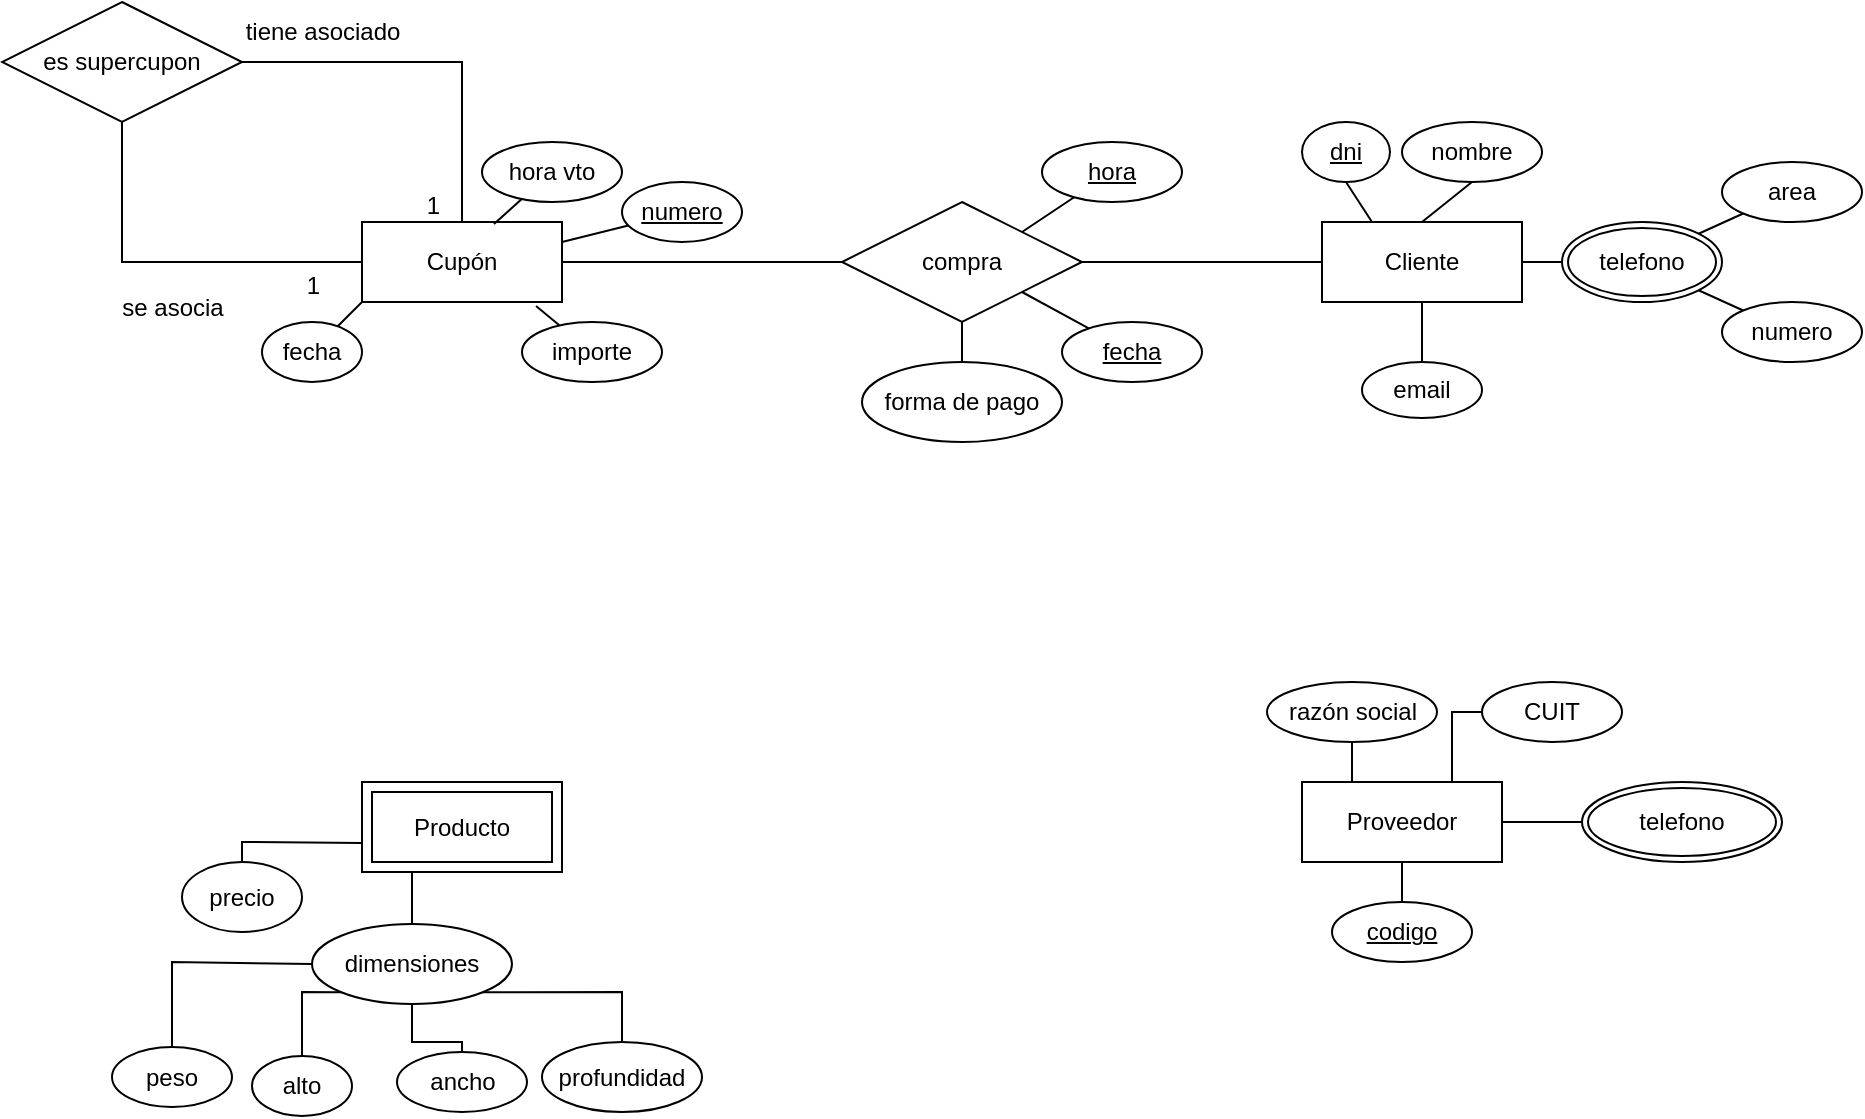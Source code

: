 <mxfile version="24.0.7" type="github">
  <diagram id="R2lEEEUBdFMjLlhIrx00" name="Page-1">
    <mxGraphModel dx="927" dy="437" grid="1" gridSize="10" guides="1" tooltips="1" connect="1" arrows="1" fold="1" page="1" pageScale="1" pageWidth="850" pageHeight="1100" math="0" shadow="0" extFonts="Permanent Marker^https://fonts.googleapis.com/css?family=Permanent+Marker">
      <root>
        <mxCell id="0" />
        <mxCell id="1" parent="0" />
        <mxCell id="x47aLHPAcNhYksjjP72f-1" value="Cupón" style="whiteSpace=wrap;html=1;align=center;" vertex="1" parent="1">
          <mxGeometry x="200" y="160" width="100" height="40" as="geometry" />
        </mxCell>
        <mxCell id="x47aLHPAcNhYksjjP72f-2" value="" style="endArrow=none;html=1;rounded=0;exitX=0.5;exitY=0;exitDx=0;exitDy=0;entryX=1;entryY=0.5;entryDx=0;entryDy=0;" edge="1" parent="1" source="x47aLHPAcNhYksjjP72f-1" target="x47aLHPAcNhYksjjP72f-4">
          <mxGeometry relative="1" as="geometry">
            <mxPoint x="240" y="230" as="sourcePoint" />
            <mxPoint x="210" y="62" as="targetPoint" />
            <Array as="points">
              <mxPoint x="250" y="80" />
            </Array>
          </mxGeometry>
        </mxCell>
        <mxCell id="x47aLHPAcNhYksjjP72f-3" value="1" style="resizable=0;html=1;whiteSpace=wrap;align=right;verticalAlign=bottom;" connectable="0" vertex="1" parent="x47aLHPAcNhYksjjP72f-2">
          <mxGeometry x="1" relative="1" as="geometry">
            <mxPoint x="100" y="80" as="offset" />
          </mxGeometry>
        </mxCell>
        <mxCell id="x47aLHPAcNhYksjjP72f-4" value="es supercupon" style="shape=rhombus;perimeter=rhombusPerimeter;whiteSpace=wrap;html=1;align=center;" vertex="1" parent="1">
          <mxGeometry x="20" y="50" width="120" height="60" as="geometry" />
        </mxCell>
        <mxCell id="x47aLHPAcNhYksjjP72f-7" value="" style="endArrow=none;html=1;rounded=0;exitX=0;exitY=0.5;exitDx=0;exitDy=0;entryX=0.5;entryY=1;entryDx=0;entryDy=0;" edge="1" parent="1" source="x47aLHPAcNhYksjjP72f-1" target="x47aLHPAcNhYksjjP72f-4">
          <mxGeometry relative="1" as="geometry">
            <mxPoint x="180" y="10" as="sourcePoint" />
            <mxPoint x="340" y="10" as="targetPoint" />
            <Array as="points">
              <mxPoint x="80" y="180" />
            </Array>
          </mxGeometry>
        </mxCell>
        <mxCell id="x47aLHPAcNhYksjjP72f-8" value="1" style="resizable=0;html=1;whiteSpace=wrap;align=right;verticalAlign=bottom;" connectable="0" vertex="1" parent="x47aLHPAcNhYksjjP72f-7">
          <mxGeometry x="1" relative="1" as="geometry">
            <mxPoint x="100" y="90" as="offset" />
          </mxGeometry>
        </mxCell>
        <mxCell id="x47aLHPAcNhYksjjP72f-9" value="tiene asociado" style="text;html=1;align=center;verticalAlign=middle;resizable=0;points=[];autosize=1;strokeColor=none;fillColor=none;" vertex="1" parent="1">
          <mxGeometry x="130" y="50" width="100" height="30" as="geometry" />
        </mxCell>
        <mxCell id="x47aLHPAcNhYksjjP72f-10" value="se asocia" style="text;html=1;align=center;verticalAlign=middle;resizable=0;points=[];autosize=1;strokeColor=none;fillColor=none;" vertex="1" parent="1">
          <mxGeometry x="70" y="188" width="70" height="30" as="geometry" />
        </mxCell>
        <mxCell id="x47aLHPAcNhYksjjP72f-11" value="" style="endArrow=none;html=1;rounded=0;exitX=0.66;exitY=0.025;exitDx=0;exitDy=0;exitPerimeter=0;" edge="1" parent="1" source="x47aLHPAcNhYksjjP72f-1" target="x47aLHPAcNhYksjjP72f-12">
          <mxGeometry relative="1" as="geometry">
            <mxPoint x="120" y="130" as="sourcePoint" />
            <mxPoint x="290" y="120" as="targetPoint" />
          </mxGeometry>
        </mxCell>
        <mxCell id="x47aLHPAcNhYksjjP72f-12" value="hora vto" style="ellipse;whiteSpace=wrap;html=1;align=center;" vertex="1" parent="1">
          <mxGeometry x="260" y="120" width="70" height="30" as="geometry" />
        </mxCell>
        <mxCell id="x47aLHPAcNhYksjjP72f-13" value="" style="endArrow=none;html=1;rounded=0;exitX=0.87;exitY=1.05;exitDx=0;exitDy=0;exitPerimeter=0;" edge="1" parent="1" source="x47aLHPAcNhYksjjP72f-1" target="x47aLHPAcNhYksjjP72f-14">
          <mxGeometry relative="1" as="geometry">
            <mxPoint x="120" y="130" as="sourcePoint" />
            <mxPoint x="290" y="230" as="targetPoint" />
          </mxGeometry>
        </mxCell>
        <mxCell id="x47aLHPAcNhYksjjP72f-14" value="importe" style="ellipse;whiteSpace=wrap;html=1;align=center;" vertex="1" parent="1">
          <mxGeometry x="280" y="210" width="70" height="30" as="geometry" />
        </mxCell>
        <mxCell id="x47aLHPAcNhYksjjP72f-15" value="" style="endArrow=none;html=1;rounded=0;exitX=0;exitY=1;exitDx=0;exitDy=0;" edge="1" parent="1" source="x47aLHPAcNhYksjjP72f-1" target="x47aLHPAcNhYksjjP72f-16">
          <mxGeometry relative="1" as="geometry">
            <mxPoint x="120" y="130" as="sourcePoint" />
            <mxPoint x="170" y="230" as="targetPoint" />
          </mxGeometry>
        </mxCell>
        <mxCell id="x47aLHPAcNhYksjjP72f-16" value="fecha" style="ellipse;whiteSpace=wrap;html=1;align=center;" vertex="1" parent="1">
          <mxGeometry x="150" y="210" width="50" height="30" as="geometry" />
        </mxCell>
        <mxCell id="x47aLHPAcNhYksjjP72f-17" value="" style="endArrow=none;html=1;rounded=0;exitX=1;exitY=0.25;exitDx=0;exitDy=0;" edge="1" parent="1" source="x47aLHPAcNhYksjjP72f-1" target="x47aLHPAcNhYksjjP72f-18">
          <mxGeometry relative="1" as="geometry">
            <mxPoint x="120" y="130" as="sourcePoint" />
            <mxPoint x="340" y="160" as="targetPoint" />
          </mxGeometry>
        </mxCell>
        <mxCell id="x47aLHPAcNhYksjjP72f-18" value="numero" style="ellipse;whiteSpace=wrap;html=1;align=center;fontStyle=4;" vertex="1" parent="1">
          <mxGeometry x="330" y="140" width="60" height="30" as="geometry" />
        </mxCell>
        <mxCell id="x47aLHPAcNhYksjjP72f-20" value="" style="endArrow=none;html=1;rounded=0;exitX=1;exitY=0.5;exitDx=0;exitDy=0;" edge="1" parent="1" source="x47aLHPAcNhYksjjP72f-1" target="x47aLHPAcNhYksjjP72f-21">
          <mxGeometry relative="1" as="geometry">
            <mxPoint x="440" y="330" as="sourcePoint" />
            <mxPoint x="500" y="180" as="targetPoint" />
          </mxGeometry>
        </mxCell>
        <mxCell id="x47aLHPAcNhYksjjP72f-21" value="compra" style="shape=rhombus;perimeter=rhombusPerimeter;whiteSpace=wrap;html=1;align=center;" vertex="1" parent="1">
          <mxGeometry x="440" y="150" width="120" height="60" as="geometry" />
        </mxCell>
        <mxCell id="x47aLHPAcNhYksjjP72f-22" value="" style="endArrow=none;html=1;rounded=0;exitX=0.5;exitY=1;exitDx=0;exitDy=0;" edge="1" parent="1" source="x47aLHPAcNhYksjjP72f-21" target="x47aLHPAcNhYksjjP72f-23">
          <mxGeometry relative="1" as="geometry">
            <mxPoint x="440" y="330" as="sourcePoint" />
            <mxPoint x="600" y="330" as="targetPoint" />
          </mxGeometry>
        </mxCell>
        <mxCell id="x47aLHPAcNhYksjjP72f-23" value="forma de pago" style="ellipse;whiteSpace=wrap;html=1;align=center;" vertex="1" parent="1">
          <mxGeometry x="450" y="230" width="100" height="40" as="geometry" />
        </mxCell>
        <mxCell id="x47aLHPAcNhYksjjP72f-24" value="" style="endArrow=none;html=1;rounded=0;exitX=1;exitY=1;exitDx=0;exitDy=0;" edge="1" parent="1" source="x47aLHPAcNhYksjjP72f-21" target="x47aLHPAcNhYksjjP72f-25">
          <mxGeometry relative="1" as="geometry">
            <mxPoint x="440" y="330" as="sourcePoint" />
            <mxPoint x="600" y="330" as="targetPoint" />
          </mxGeometry>
        </mxCell>
        <mxCell id="x47aLHPAcNhYksjjP72f-25" value="fecha" style="ellipse;whiteSpace=wrap;html=1;align=center;fontStyle=4;" vertex="1" parent="1">
          <mxGeometry x="550" y="210" width="70" height="30" as="geometry" />
        </mxCell>
        <mxCell id="x47aLHPAcNhYksjjP72f-26" value="" style="endArrow=none;html=1;rounded=0;exitX=1;exitY=0;exitDx=0;exitDy=0;" edge="1" parent="1" source="x47aLHPAcNhYksjjP72f-21" target="x47aLHPAcNhYksjjP72f-27">
          <mxGeometry relative="1" as="geometry">
            <mxPoint x="440" y="330" as="sourcePoint" />
            <mxPoint x="570" y="130" as="targetPoint" />
          </mxGeometry>
        </mxCell>
        <mxCell id="x47aLHPAcNhYksjjP72f-27" value="hora" style="ellipse;whiteSpace=wrap;html=1;align=center;fontStyle=4;" vertex="1" parent="1">
          <mxGeometry x="540" y="120" width="70" height="30" as="geometry" />
        </mxCell>
        <mxCell id="x47aLHPAcNhYksjjP72f-28" value="" style="endArrow=none;html=1;rounded=0;exitX=1;exitY=0.5;exitDx=0;exitDy=0;" edge="1" parent="1" source="x47aLHPAcNhYksjjP72f-21" target="x47aLHPAcNhYksjjP72f-29">
          <mxGeometry relative="1" as="geometry">
            <mxPoint x="620" y="160" as="sourcePoint" />
            <mxPoint x="770" y="180" as="targetPoint" />
          </mxGeometry>
        </mxCell>
        <mxCell id="x47aLHPAcNhYksjjP72f-29" value="Cliente" style="whiteSpace=wrap;html=1;align=center;" vertex="1" parent="1">
          <mxGeometry x="680" y="160" width="100" height="40" as="geometry" />
        </mxCell>
        <mxCell id="x47aLHPAcNhYksjjP72f-31" value="" style="endArrow=none;html=1;rounded=0;entryX=0.25;entryY=0;entryDx=0;entryDy=0;exitX=0.5;exitY=1;exitDx=0;exitDy=0;" edge="1" parent="1" source="x47aLHPAcNhYksjjP72f-32" target="x47aLHPAcNhYksjjP72f-29">
          <mxGeometry relative="1" as="geometry">
            <mxPoint x="694" y="100" as="sourcePoint" />
            <mxPoint x="780" y="160" as="targetPoint" />
          </mxGeometry>
        </mxCell>
        <mxCell id="x47aLHPAcNhYksjjP72f-32" value="dni" style="ellipse;whiteSpace=wrap;html=1;align=center;fontStyle=4;" vertex="1" parent="1">
          <mxGeometry x="670" y="110" width="44" height="30" as="geometry" />
        </mxCell>
        <mxCell id="x47aLHPAcNhYksjjP72f-33" value="" style="endArrow=none;html=1;rounded=0;entryX=0.5;entryY=0;entryDx=0;entryDy=0;exitX=0.5;exitY=1;exitDx=0;exitDy=0;" edge="1" parent="1" source="x47aLHPAcNhYksjjP72f-34" target="x47aLHPAcNhYksjjP72f-29">
          <mxGeometry relative="1" as="geometry">
            <mxPoint x="740" y="120" as="sourcePoint" />
            <mxPoint x="780" y="160" as="targetPoint" />
          </mxGeometry>
        </mxCell>
        <mxCell id="x47aLHPAcNhYksjjP72f-34" value="nombre" style="ellipse;whiteSpace=wrap;html=1;align=center;" vertex="1" parent="1">
          <mxGeometry x="720" y="110" width="70" height="30" as="geometry" />
        </mxCell>
        <mxCell id="x47aLHPAcNhYksjjP72f-35" value="" style="endArrow=none;html=1;rounded=0;exitX=1;exitY=0.5;exitDx=0;exitDy=0;" edge="1" parent="1" source="x47aLHPAcNhYksjjP72f-29" target="x47aLHPAcNhYksjjP72f-36">
          <mxGeometry relative="1" as="geometry">
            <mxPoint x="620" y="160" as="sourcePoint" />
            <mxPoint x="810" y="180" as="targetPoint" />
          </mxGeometry>
        </mxCell>
        <mxCell id="x47aLHPAcNhYksjjP72f-36" value="telefono" style="ellipse;shape=doubleEllipse;margin=3;whiteSpace=wrap;html=1;align=center;" vertex="1" parent="1">
          <mxGeometry x="800" y="160" width="80" height="40" as="geometry" />
        </mxCell>
        <mxCell id="x47aLHPAcNhYksjjP72f-37" value="" style="endArrow=none;html=1;rounded=0;exitX=0.5;exitY=1;exitDx=0;exitDy=0;" edge="1" parent="1" source="x47aLHPAcNhYksjjP72f-29" target="x47aLHPAcNhYksjjP72f-38">
          <mxGeometry relative="1" as="geometry">
            <mxPoint x="620" y="160" as="sourcePoint" />
            <mxPoint x="730" y="260" as="targetPoint" />
          </mxGeometry>
        </mxCell>
        <mxCell id="x47aLHPAcNhYksjjP72f-38" value="email" style="ellipse;whiteSpace=wrap;html=1;align=center;" vertex="1" parent="1">
          <mxGeometry x="700" y="230" width="60" height="28" as="geometry" />
        </mxCell>
        <mxCell id="x47aLHPAcNhYksjjP72f-39" value="" style="endArrow=none;html=1;rounded=0;exitX=1;exitY=0;exitDx=0;exitDy=0;" edge="1" parent="1" source="x47aLHPAcNhYksjjP72f-36" target="x47aLHPAcNhYksjjP72f-40">
          <mxGeometry relative="1" as="geometry">
            <mxPoint x="860" y="160" as="sourcePoint" />
            <mxPoint x="940" y="140" as="targetPoint" />
          </mxGeometry>
        </mxCell>
        <mxCell id="x47aLHPAcNhYksjjP72f-40" value="area" style="ellipse;whiteSpace=wrap;html=1;align=center;" vertex="1" parent="1">
          <mxGeometry x="880" y="130" width="70" height="30" as="geometry" />
        </mxCell>
        <mxCell id="x47aLHPAcNhYksjjP72f-41" value="" style="endArrow=none;html=1;rounded=0;exitX=1;exitY=1;exitDx=0;exitDy=0;" edge="1" parent="1" source="x47aLHPAcNhYksjjP72f-36" target="x47aLHPAcNhYksjjP72f-42">
          <mxGeometry relative="1" as="geometry">
            <mxPoint x="860" y="160" as="sourcePoint" />
            <mxPoint x="930" y="210" as="targetPoint" />
          </mxGeometry>
        </mxCell>
        <mxCell id="x47aLHPAcNhYksjjP72f-42" value="numero" style="ellipse;whiteSpace=wrap;html=1;align=center;" vertex="1" parent="1">
          <mxGeometry x="880" y="200" width="70" height="30" as="geometry" />
        </mxCell>
        <mxCell id="x47aLHPAcNhYksjjP72f-44" value="Proveedor" style="whiteSpace=wrap;html=1;align=center;" vertex="1" parent="1">
          <mxGeometry x="670" y="440" width="100" height="40" as="geometry" />
        </mxCell>
        <mxCell id="x47aLHPAcNhYksjjP72f-45" value="" style="endArrow=none;html=1;rounded=0;exitX=0.25;exitY=0;exitDx=0;exitDy=0;" edge="1" parent="1" source="x47aLHPAcNhYksjjP72f-44" target="x47aLHPAcNhYksjjP72f-46">
          <mxGeometry relative="1" as="geometry">
            <mxPoint x="590" y="390" as="sourcePoint" />
            <mxPoint x="695" y="400" as="targetPoint" />
          </mxGeometry>
        </mxCell>
        <mxCell id="x47aLHPAcNhYksjjP72f-46" value="razón social" style="ellipse;whiteSpace=wrap;html=1;align=center;" vertex="1" parent="1">
          <mxGeometry x="652.5" y="390" width="85" height="30" as="geometry" />
        </mxCell>
        <mxCell id="x47aLHPAcNhYksjjP72f-49" value="" style="endArrow=none;html=1;rounded=0;exitX=0.75;exitY=0;exitDx=0;exitDy=0;" edge="1" parent="1" source="x47aLHPAcNhYksjjP72f-44" target="x47aLHPAcNhYksjjP72f-50">
          <mxGeometry relative="1" as="geometry">
            <mxPoint x="590" y="390" as="sourcePoint" />
            <mxPoint x="770" y="410" as="targetPoint" />
            <Array as="points">
              <mxPoint x="745" y="405" />
            </Array>
          </mxGeometry>
        </mxCell>
        <mxCell id="x47aLHPAcNhYksjjP72f-50" value="CUIT" style="ellipse;whiteSpace=wrap;html=1;align=center;fontStyle=0;" vertex="1" parent="1">
          <mxGeometry x="760" y="390" width="70" height="30" as="geometry" />
        </mxCell>
        <mxCell id="x47aLHPAcNhYksjjP72f-51" value="telefono" style="ellipse;shape=doubleEllipse;margin=3;whiteSpace=wrap;html=1;align=center;" vertex="1" parent="1">
          <mxGeometry x="810" y="440" width="100" height="40" as="geometry" />
        </mxCell>
        <mxCell id="x47aLHPAcNhYksjjP72f-52" value="" style="endArrow=none;html=1;rounded=0;exitX=1;exitY=0.5;exitDx=0;exitDy=0;entryX=0;entryY=0.5;entryDx=0;entryDy=0;" edge="1" parent="1" source="x47aLHPAcNhYksjjP72f-44" target="x47aLHPAcNhYksjjP72f-51">
          <mxGeometry relative="1" as="geometry">
            <mxPoint x="590" y="390" as="sourcePoint" />
            <mxPoint x="750" y="390" as="targetPoint" />
          </mxGeometry>
        </mxCell>
        <mxCell id="x47aLHPAcNhYksjjP72f-56" value="Producto" style="shape=ext;margin=3;double=1;whiteSpace=wrap;html=1;align=center;" vertex="1" parent="1">
          <mxGeometry x="200" y="440" width="100" height="45" as="geometry" />
        </mxCell>
        <mxCell id="x47aLHPAcNhYksjjP72f-57" value="" style="endArrow=none;html=1;rounded=0;exitX=0.25;exitY=1;exitDx=0;exitDy=0;" edge="1" parent="1" source="x47aLHPAcNhYksjjP72f-56" target="x47aLHPAcNhYksjjP72f-58">
          <mxGeometry relative="1" as="geometry">
            <mxPoint x="270" y="390" as="sourcePoint" />
            <mxPoint x="225" y="531" as="targetPoint" />
          </mxGeometry>
        </mxCell>
        <mxCell id="x47aLHPAcNhYksjjP72f-58" value="dimensiones" style="ellipse;whiteSpace=wrap;html=1;align=center;" vertex="1" parent="1">
          <mxGeometry x="175" y="511" width="100" height="40" as="geometry" />
        </mxCell>
        <mxCell id="x47aLHPAcNhYksjjP72f-59" value="" style="endArrow=none;html=1;rounded=0;exitX=0;exitY=1;exitDx=0;exitDy=0;" edge="1" parent="1" source="x47aLHPAcNhYksjjP72f-58" target="x47aLHPAcNhYksjjP72f-60">
          <mxGeometry relative="1" as="geometry">
            <mxPoint x="270" y="500" as="sourcePoint" />
            <mxPoint x="140" y="600" as="targetPoint" />
            <Array as="points">
              <mxPoint x="170" y="545" />
            </Array>
          </mxGeometry>
        </mxCell>
        <mxCell id="x47aLHPAcNhYksjjP72f-60" value="alto" style="ellipse;whiteSpace=wrap;html=1;align=center;" vertex="1" parent="1">
          <mxGeometry x="145" y="577" width="50" height="30" as="geometry" />
        </mxCell>
        <mxCell id="x47aLHPAcNhYksjjP72f-61" value="" style="endArrow=none;html=1;rounded=0;exitX=0.5;exitY=1;exitDx=0;exitDy=0;" edge="1" parent="1" source="x47aLHPAcNhYksjjP72f-58" target="x47aLHPAcNhYksjjP72f-62">
          <mxGeometry relative="1" as="geometry">
            <mxPoint x="270" y="500" as="sourcePoint" />
            <mxPoint x="225" y="570" as="targetPoint" />
            <Array as="points">
              <mxPoint x="225" y="570" />
              <mxPoint x="250" y="570" />
            </Array>
          </mxGeometry>
        </mxCell>
        <mxCell id="x47aLHPAcNhYksjjP72f-62" value="ancho" style="ellipse;whiteSpace=wrap;html=1;align=center;" vertex="1" parent="1">
          <mxGeometry x="217.5" y="575" width="65" height="30" as="geometry" />
        </mxCell>
        <mxCell id="x47aLHPAcNhYksjjP72f-63" value="" style="endArrow=none;html=1;rounded=0;exitX=1;exitY=1;exitDx=0;exitDy=0;" edge="1" parent="1" source="x47aLHPAcNhYksjjP72f-58" target="x47aLHPAcNhYksjjP72f-64">
          <mxGeometry relative="1" as="geometry">
            <mxPoint x="270" y="500" as="sourcePoint" />
            <mxPoint x="430" y="500" as="targetPoint" />
            <Array as="points">
              <mxPoint x="330" y="545" />
            </Array>
          </mxGeometry>
        </mxCell>
        <mxCell id="x47aLHPAcNhYksjjP72f-64" value="profundidad" style="ellipse;whiteSpace=wrap;html=1;align=center;" vertex="1" parent="1">
          <mxGeometry x="290" y="570" width="80" height="35" as="geometry" />
        </mxCell>
        <mxCell id="x47aLHPAcNhYksjjP72f-65" value="" style="endArrow=none;html=1;rounded=0;exitX=0;exitY=0.5;exitDx=0;exitDy=0;" edge="1" parent="1" source="x47aLHPAcNhYksjjP72f-58" target="x47aLHPAcNhYksjjP72f-66">
          <mxGeometry relative="1" as="geometry">
            <mxPoint x="120" y="500" as="sourcePoint" />
            <mxPoint x="80" y="560" as="targetPoint" />
            <Array as="points">
              <mxPoint x="105" y="530" />
            </Array>
          </mxGeometry>
        </mxCell>
        <mxCell id="x47aLHPAcNhYksjjP72f-66" value="peso" style="ellipse;whiteSpace=wrap;html=1;align=center;" vertex="1" parent="1">
          <mxGeometry x="75" y="572.5" width="60" height="30" as="geometry" />
        </mxCell>
        <mxCell id="x47aLHPAcNhYksjjP72f-67" value="precio" style="ellipse;whiteSpace=wrap;html=1;align=center;" vertex="1" parent="1">
          <mxGeometry x="110" y="480" width="60" height="35" as="geometry" />
        </mxCell>
        <mxCell id="x47aLHPAcNhYksjjP72f-68" value="" style="endArrow=none;html=1;rounded=0;exitX=0.5;exitY=0;exitDx=0;exitDy=0;entryX=0;entryY=0.5;entryDx=0;entryDy=0;" edge="1" parent="1" source="x47aLHPAcNhYksjjP72f-67">
          <mxGeometry relative="1" as="geometry">
            <mxPoint x="140" y="498" as="sourcePoint" />
            <mxPoint x="200" y="470.5" as="targetPoint" />
            <Array as="points">
              <mxPoint x="140" y="470" />
            </Array>
          </mxGeometry>
        </mxCell>
        <mxCell id="x47aLHPAcNhYksjjP72f-70" value="" style="endArrow=none;html=1;rounded=0;exitX=0.5;exitY=1;exitDx=0;exitDy=0;entryX=0.5;entryY=0;entryDx=0;entryDy=0;" edge="1" parent="1" source="x47aLHPAcNhYksjjP72f-44" target="x47aLHPAcNhYksjjP72f-72">
          <mxGeometry relative="1" as="geometry">
            <mxPoint x="700" y="500" as="sourcePoint" />
            <mxPoint x="720" y="500" as="targetPoint" />
          </mxGeometry>
        </mxCell>
        <mxCell id="x47aLHPAcNhYksjjP72f-72" value="codigo" style="ellipse;whiteSpace=wrap;html=1;align=center;fontStyle=4;" vertex="1" parent="1">
          <mxGeometry x="685" y="500" width="70" height="30" as="geometry" />
        </mxCell>
      </root>
    </mxGraphModel>
  </diagram>
</mxfile>
